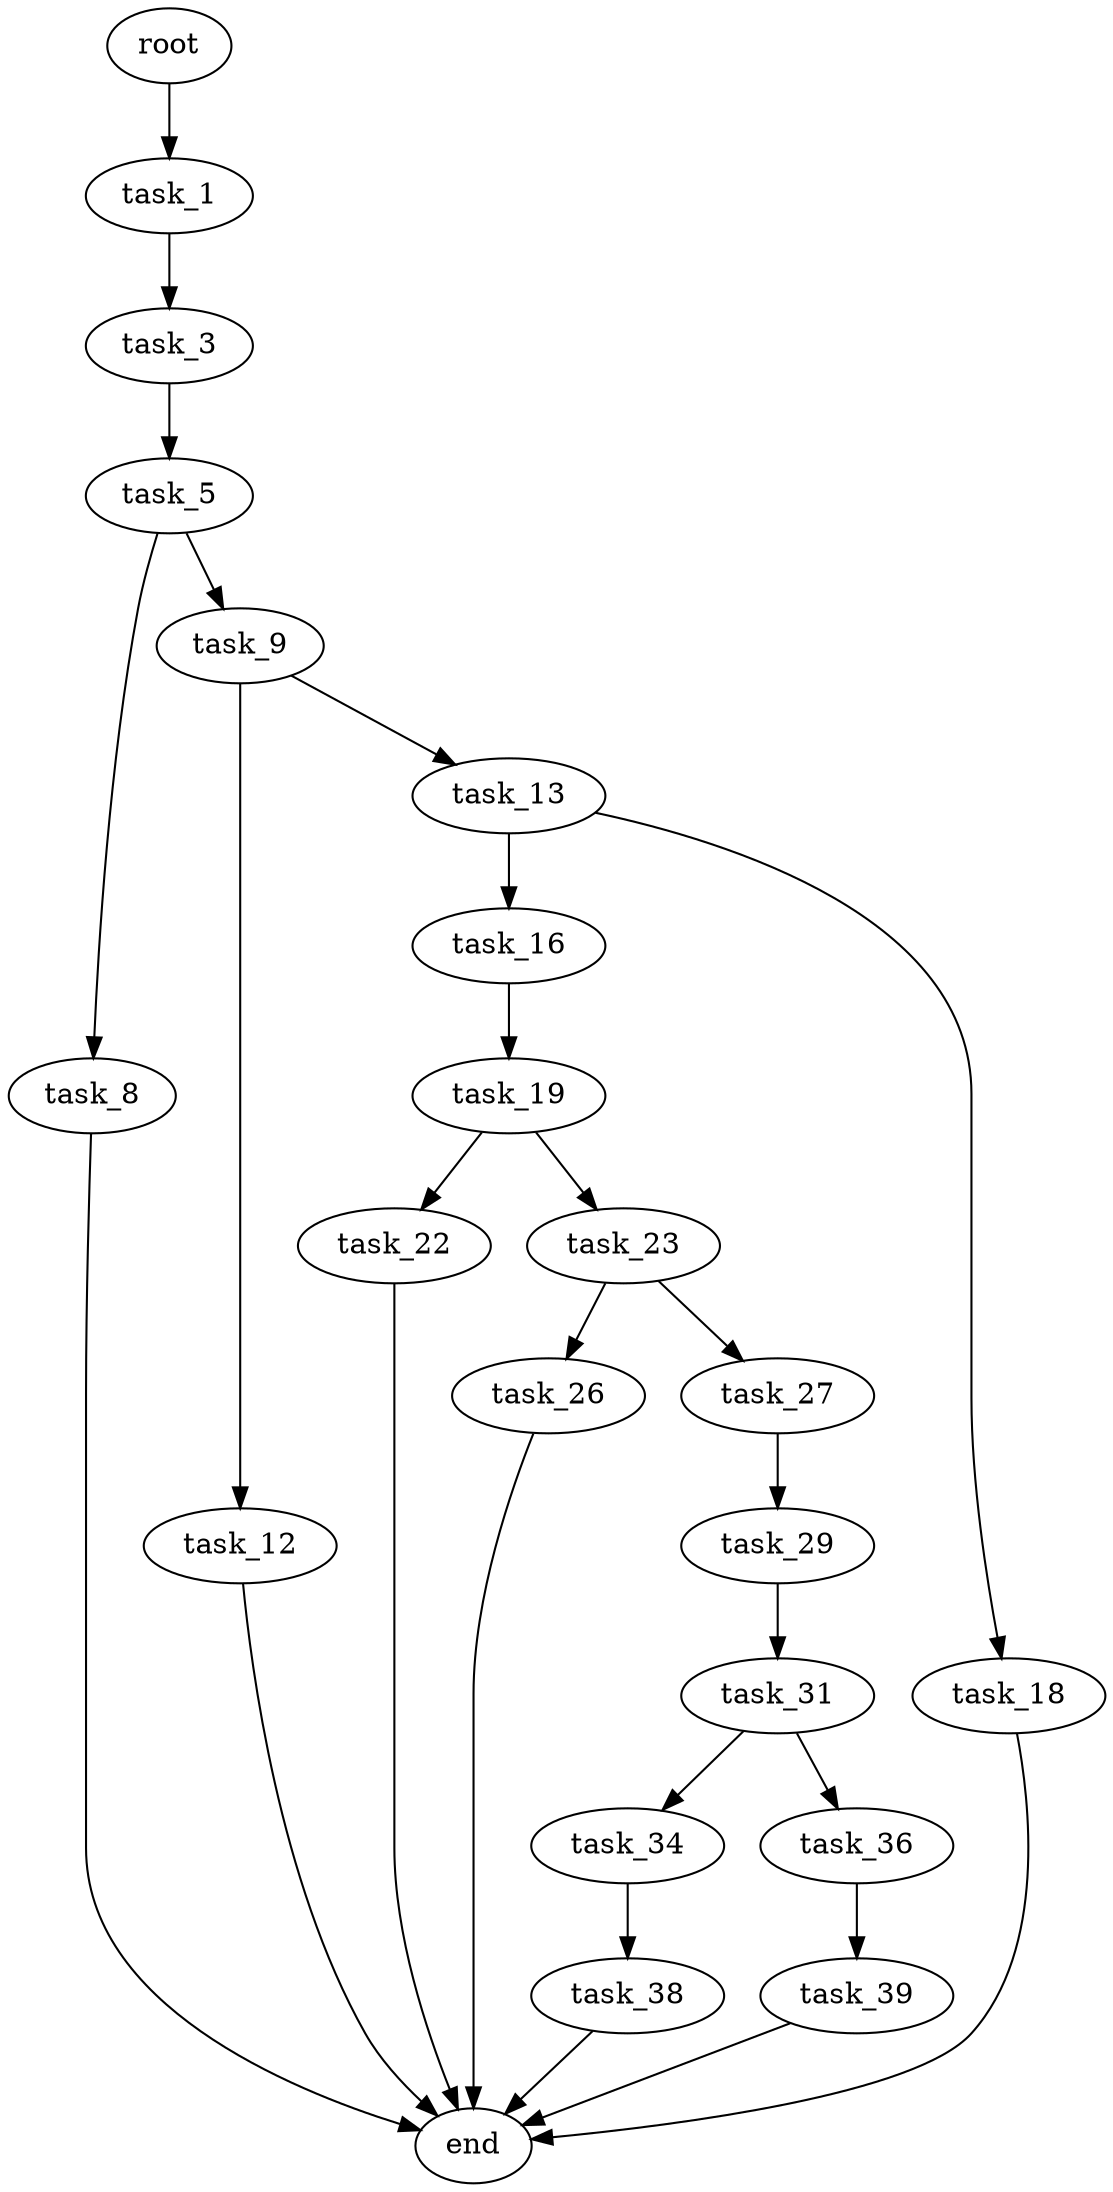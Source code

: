 digraph G {
  root [size="0.000000"];
  task_1 [size="549755813888.000000"];
  task_3 [size="8589934592.000000"];
  task_5 [size="549755813888.000000"];
  task_8 [size="782757789696.000000"];
  task_9 [size="8589934592.000000"];
  task_12 [size="134217728000.000000"];
  task_13 [size="134217728000.000000"];
  task_16 [size="28991029248.000000"];
  task_18 [size="549755813888.000000"];
  task_19 [size="165810770818.000000"];
  task_22 [size="659988101821.000000"];
  task_23 [size="5567755488.000000"];
  task_26 [size="619951811825.000000"];
  task_27 [size="231928233984.000000"];
  task_29 [size="94959453203.000000"];
  task_31 [size="368293445632.000000"];
  task_34 [size="28991029248.000000"];
  task_36 [size="68719476736.000000"];
  task_38 [size="68719476736.000000"];
  task_39 [size="8589934592.000000"];
  end [size="0.000000"];

  root -> task_1 [size="1.000000"];
  task_1 -> task_3 [size="536870912.000000"];
  task_3 -> task_5 [size="33554432.000000"];
  task_5 -> task_8 [size="536870912.000000"];
  task_5 -> task_9 [size="536870912.000000"];
  task_8 -> end [size="1.000000"];
  task_9 -> task_12 [size="33554432.000000"];
  task_9 -> task_13 [size="33554432.000000"];
  task_12 -> end [size="1.000000"];
  task_13 -> task_16 [size="209715200.000000"];
  task_13 -> task_18 [size="209715200.000000"];
  task_16 -> task_19 [size="75497472.000000"];
  task_18 -> end [size="1.000000"];
  task_19 -> task_22 [size="301989888.000000"];
  task_19 -> task_23 [size="301989888.000000"];
  task_22 -> end [size="1.000000"];
  task_23 -> task_26 [size="301989888.000000"];
  task_23 -> task_27 [size="301989888.000000"];
  task_26 -> end [size="1.000000"];
  task_27 -> task_29 [size="301989888.000000"];
  task_29 -> task_31 [size="75497472.000000"];
  task_31 -> task_34 [size="411041792.000000"];
  task_31 -> task_36 [size="411041792.000000"];
  task_34 -> task_38 [size="75497472.000000"];
  task_36 -> task_39 [size="134217728.000000"];
  task_38 -> end [size="1.000000"];
  task_39 -> end [size="1.000000"];
}
